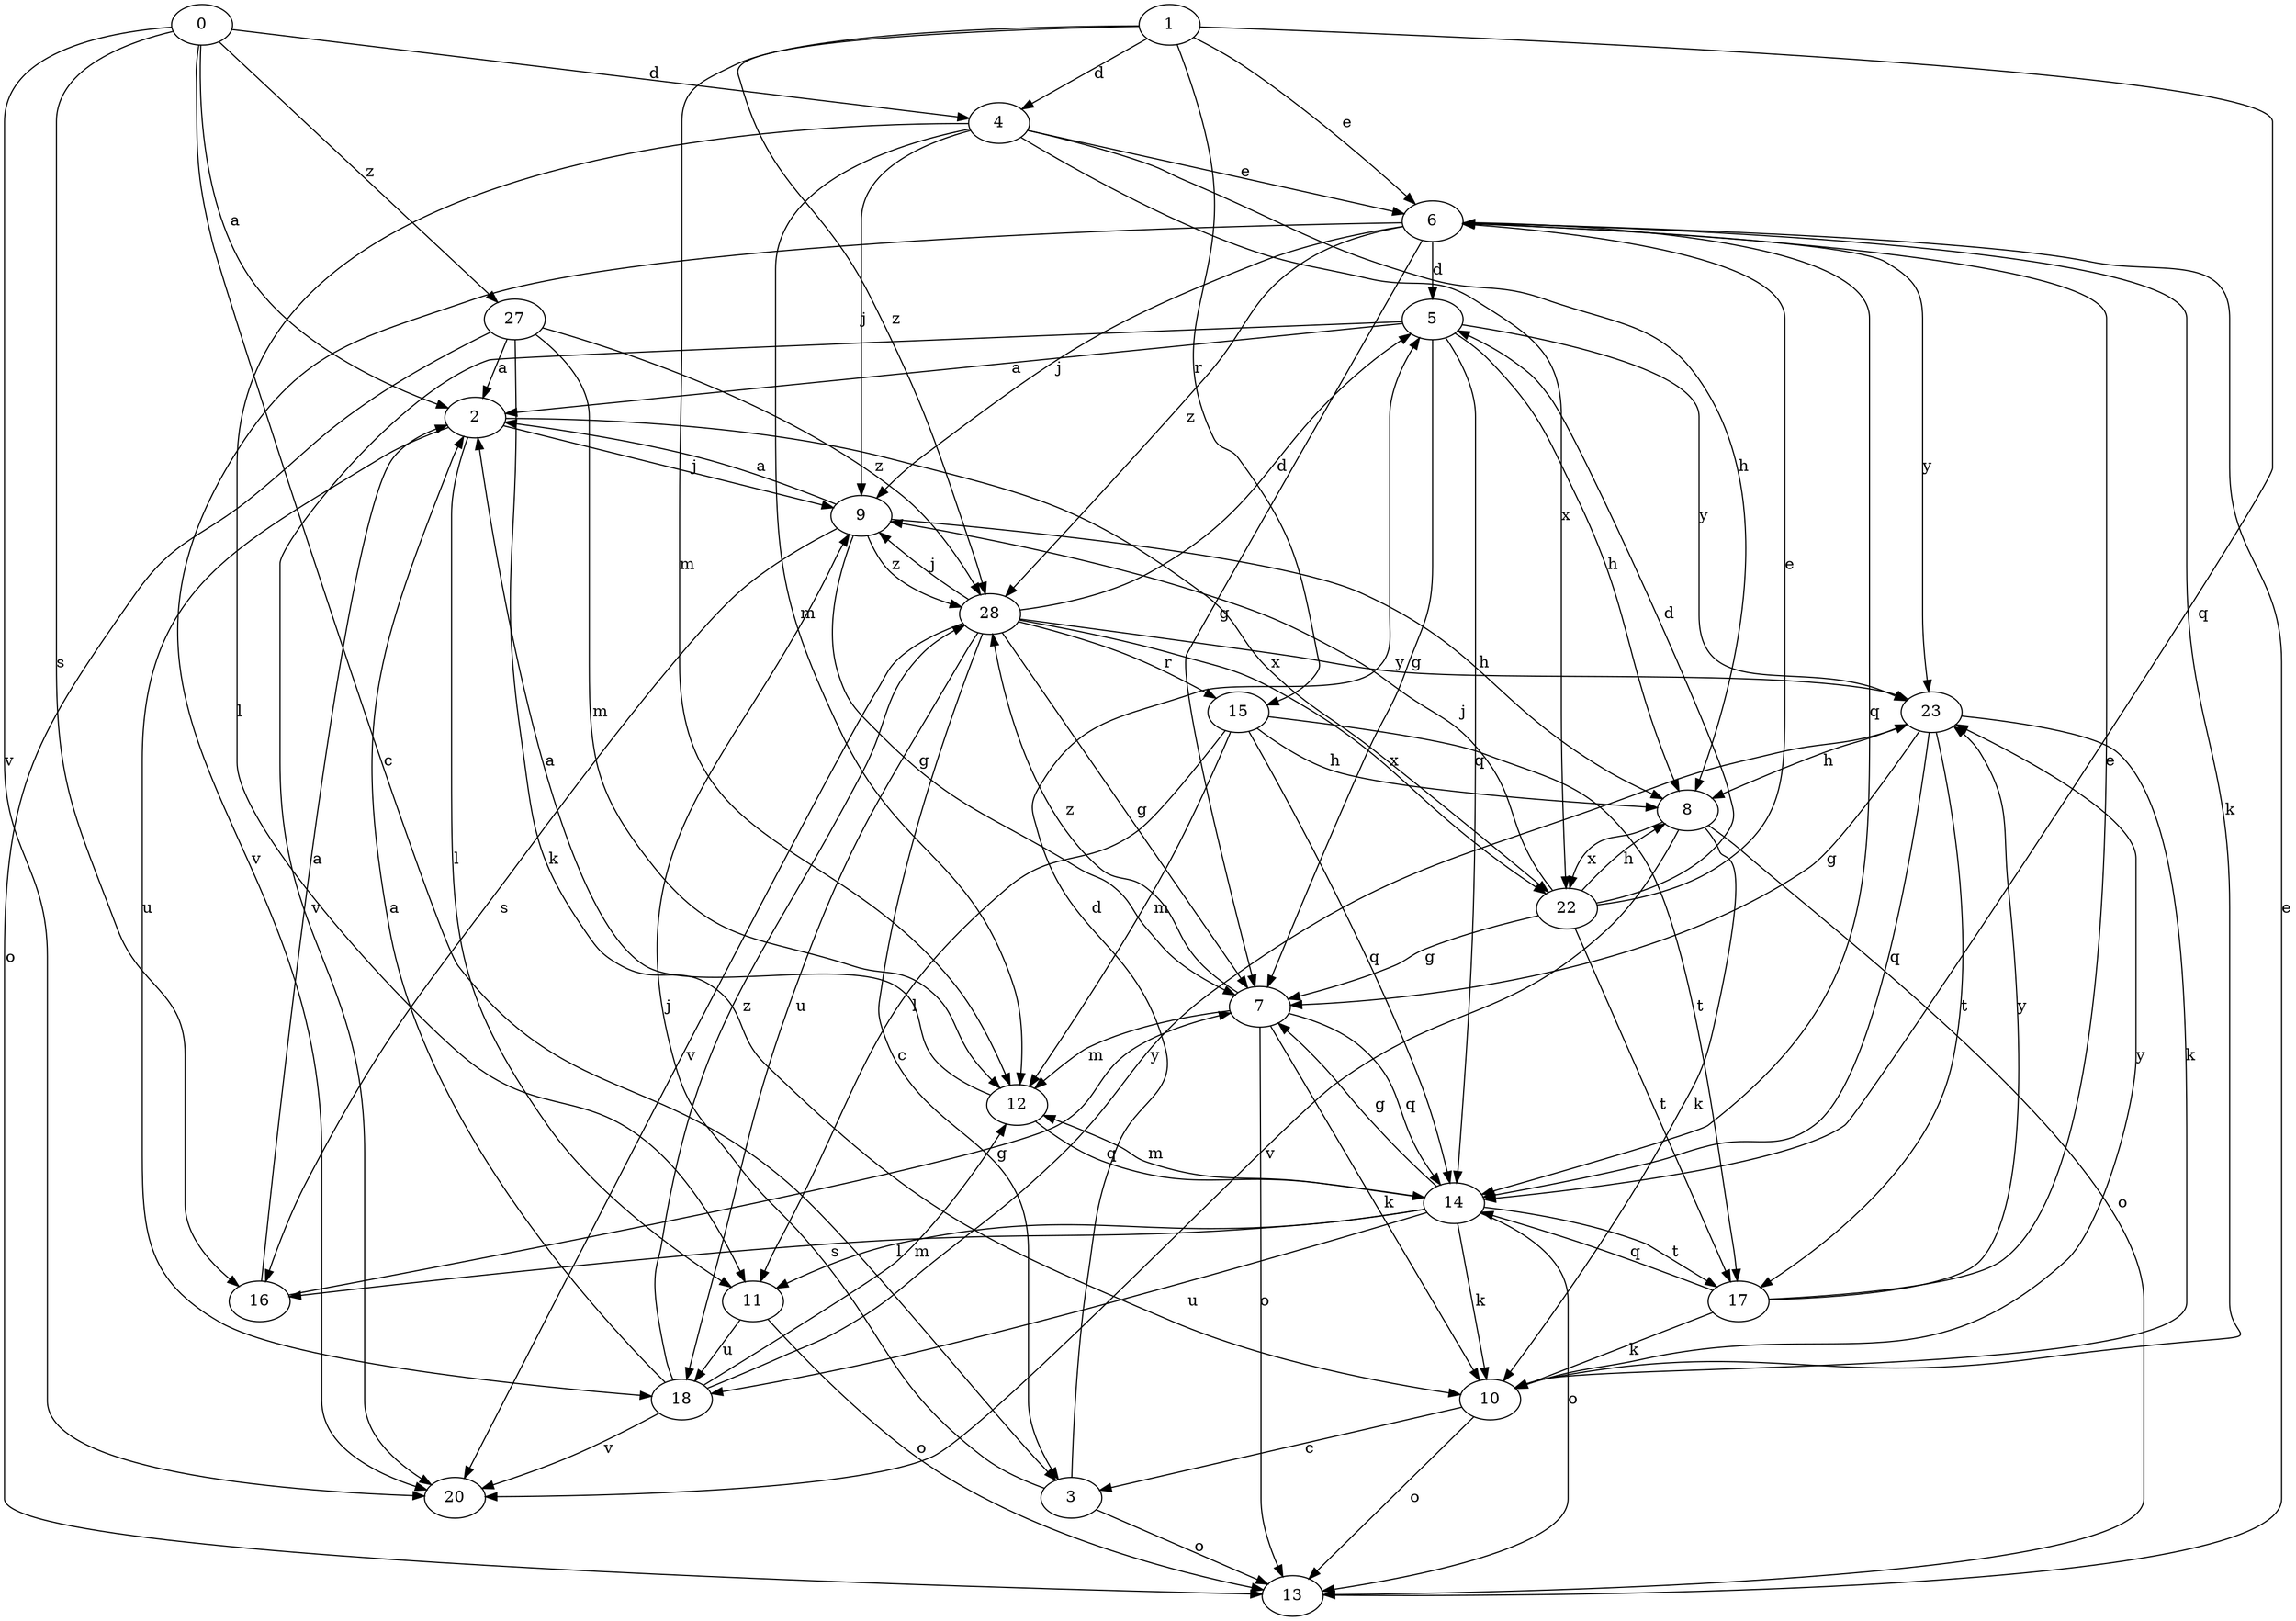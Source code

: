 strict digraph  {
1;
2;
3;
4;
5;
6;
7;
8;
9;
10;
11;
12;
13;
0;
14;
15;
16;
17;
18;
20;
22;
23;
27;
28;
1 -> 4  [label=d];
1 -> 6  [label=e];
1 -> 12  [label=m];
1 -> 14  [label=q];
1 -> 15  [label=r];
1 -> 28  [label=z];
2 -> 9  [label=j];
2 -> 11  [label=l];
2 -> 18  [label=u];
2 -> 22  [label=x];
3 -> 5  [label=d];
3 -> 9  [label=j];
3 -> 13  [label=o];
4 -> 6  [label=e];
4 -> 8  [label=h];
4 -> 9  [label=j];
4 -> 11  [label=l];
4 -> 12  [label=m];
4 -> 22  [label=x];
5 -> 2  [label=a];
5 -> 7  [label=g];
5 -> 8  [label=h];
5 -> 14  [label=q];
5 -> 20  [label=v];
5 -> 23  [label=y];
6 -> 5  [label=d];
6 -> 7  [label=g];
6 -> 9  [label=j];
6 -> 10  [label=k];
6 -> 14  [label=q];
6 -> 20  [label=v];
6 -> 23  [label=y];
6 -> 28  [label=z];
7 -> 10  [label=k];
7 -> 12  [label=m];
7 -> 13  [label=o];
7 -> 14  [label=q];
7 -> 28  [label=z];
8 -> 10  [label=k];
8 -> 13  [label=o];
8 -> 20  [label=v];
8 -> 22  [label=x];
9 -> 2  [label=a];
9 -> 7  [label=g];
9 -> 8  [label=h];
9 -> 16  [label=s];
9 -> 28  [label=z];
10 -> 3  [label=c];
10 -> 13  [label=o];
10 -> 23  [label=y];
11 -> 13  [label=o];
11 -> 18  [label=u];
12 -> 2  [label=a];
12 -> 14  [label=q];
13 -> 6  [label=e];
0 -> 2  [label=a];
0 -> 3  [label=c];
0 -> 4  [label=d];
0 -> 16  [label=s];
0 -> 20  [label=v];
0 -> 27  [label=z];
14 -> 7  [label=g];
14 -> 10  [label=k];
14 -> 11  [label=l];
14 -> 12  [label=m];
14 -> 13  [label=o];
14 -> 16  [label=s];
14 -> 17  [label=t];
14 -> 18  [label=u];
15 -> 8  [label=h];
15 -> 11  [label=l];
15 -> 12  [label=m];
15 -> 14  [label=q];
15 -> 17  [label=t];
16 -> 2  [label=a];
16 -> 7  [label=g];
17 -> 6  [label=e];
17 -> 10  [label=k];
17 -> 14  [label=q];
17 -> 23  [label=y];
18 -> 2  [label=a];
18 -> 12  [label=m];
18 -> 20  [label=v];
18 -> 23  [label=y];
18 -> 28  [label=z];
22 -> 5  [label=d];
22 -> 6  [label=e];
22 -> 7  [label=g];
22 -> 8  [label=h];
22 -> 9  [label=j];
22 -> 17  [label=t];
23 -> 7  [label=g];
23 -> 8  [label=h];
23 -> 10  [label=k];
23 -> 14  [label=q];
23 -> 17  [label=t];
27 -> 2  [label=a];
27 -> 10  [label=k];
27 -> 12  [label=m];
27 -> 13  [label=o];
27 -> 28  [label=z];
28 -> 3  [label=c];
28 -> 5  [label=d];
28 -> 7  [label=g];
28 -> 9  [label=j];
28 -> 15  [label=r];
28 -> 18  [label=u];
28 -> 20  [label=v];
28 -> 22  [label=x];
28 -> 23  [label=y];
}
